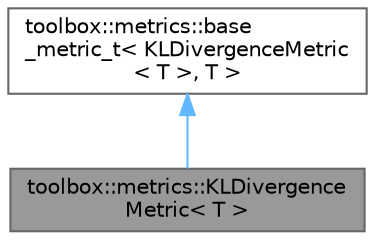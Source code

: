 digraph "toolbox::metrics::KLDivergenceMetric&lt; T &gt;"
{
 // LATEX_PDF_SIZE
  bgcolor="transparent";
  edge [fontname=Helvetica,fontsize=10,labelfontname=Helvetica,labelfontsize=10];
  node [fontname=Helvetica,fontsize=10,shape=box,height=0.2,width=0.4];
  Node1 [id="Node000001",label="toolbox::metrics::KLDivergence\lMetric\< T \>",height=0.2,width=0.4,color="gray40", fillcolor="grey60", style="filled", fontcolor="black",tooltip=" "];
  Node2 -> Node1 [id="edge1_Node000001_Node000002",dir="back",color="steelblue1",style="solid",tooltip=" "];
  Node2 [id="Node000002",label="toolbox::metrics::base\l_metric_t\< KLDivergenceMetric\l\< T \>, T \>",height=0.2,width=0.4,color="gray40", fillcolor="white", style="filled",URL="$classtoolbox_1_1metrics_1_1base__metric__t.html",tooltip=" "];
}
